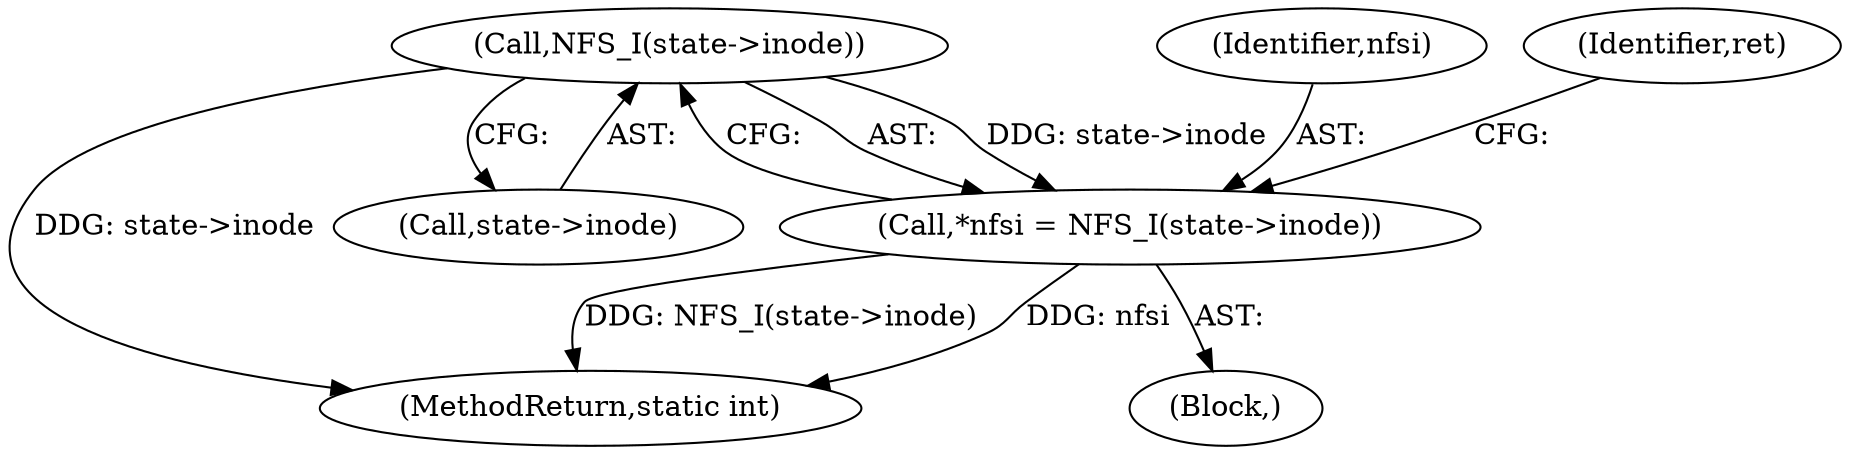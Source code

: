 digraph "0_linux_dc0b027dfadfcb8a5504f7d8052754bf8d501ab9_25@pointer" {
"1000109" [label="(Call,NFS_I(state->inode))"];
"1000107" [label="(Call,*nfsi = NFS_I(state->inode))"];
"1000109" [label="(Call,NFS_I(state->inode))"];
"1000219" [label="(MethodReturn,static int)"];
"1000110" [label="(Call,state->inode)"];
"1000105" [label="(Block,)"];
"1000108" [label="(Identifier,nfsi)"];
"1000116" [label="(Identifier,ret)"];
"1000107" [label="(Call,*nfsi = NFS_I(state->inode))"];
"1000109" -> "1000107"  [label="AST: "];
"1000109" -> "1000110"  [label="CFG: "];
"1000110" -> "1000109"  [label="AST: "];
"1000107" -> "1000109"  [label="CFG: "];
"1000109" -> "1000219"  [label="DDG: state->inode"];
"1000109" -> "1000107"  [label="DDG: state->inode"];
"1000107" -> "1000105"  [label="AST: "];
"1000108" -> "1000107"  [label="AST: "];
"1000116" -> "1000107"  [label="CFG: "];
"1000107" -> "1000219"  [label="DDG: nfsi"];
"1000107" -> "1000219"  [label="DDG: NFS_I(state->inode)"];
}
